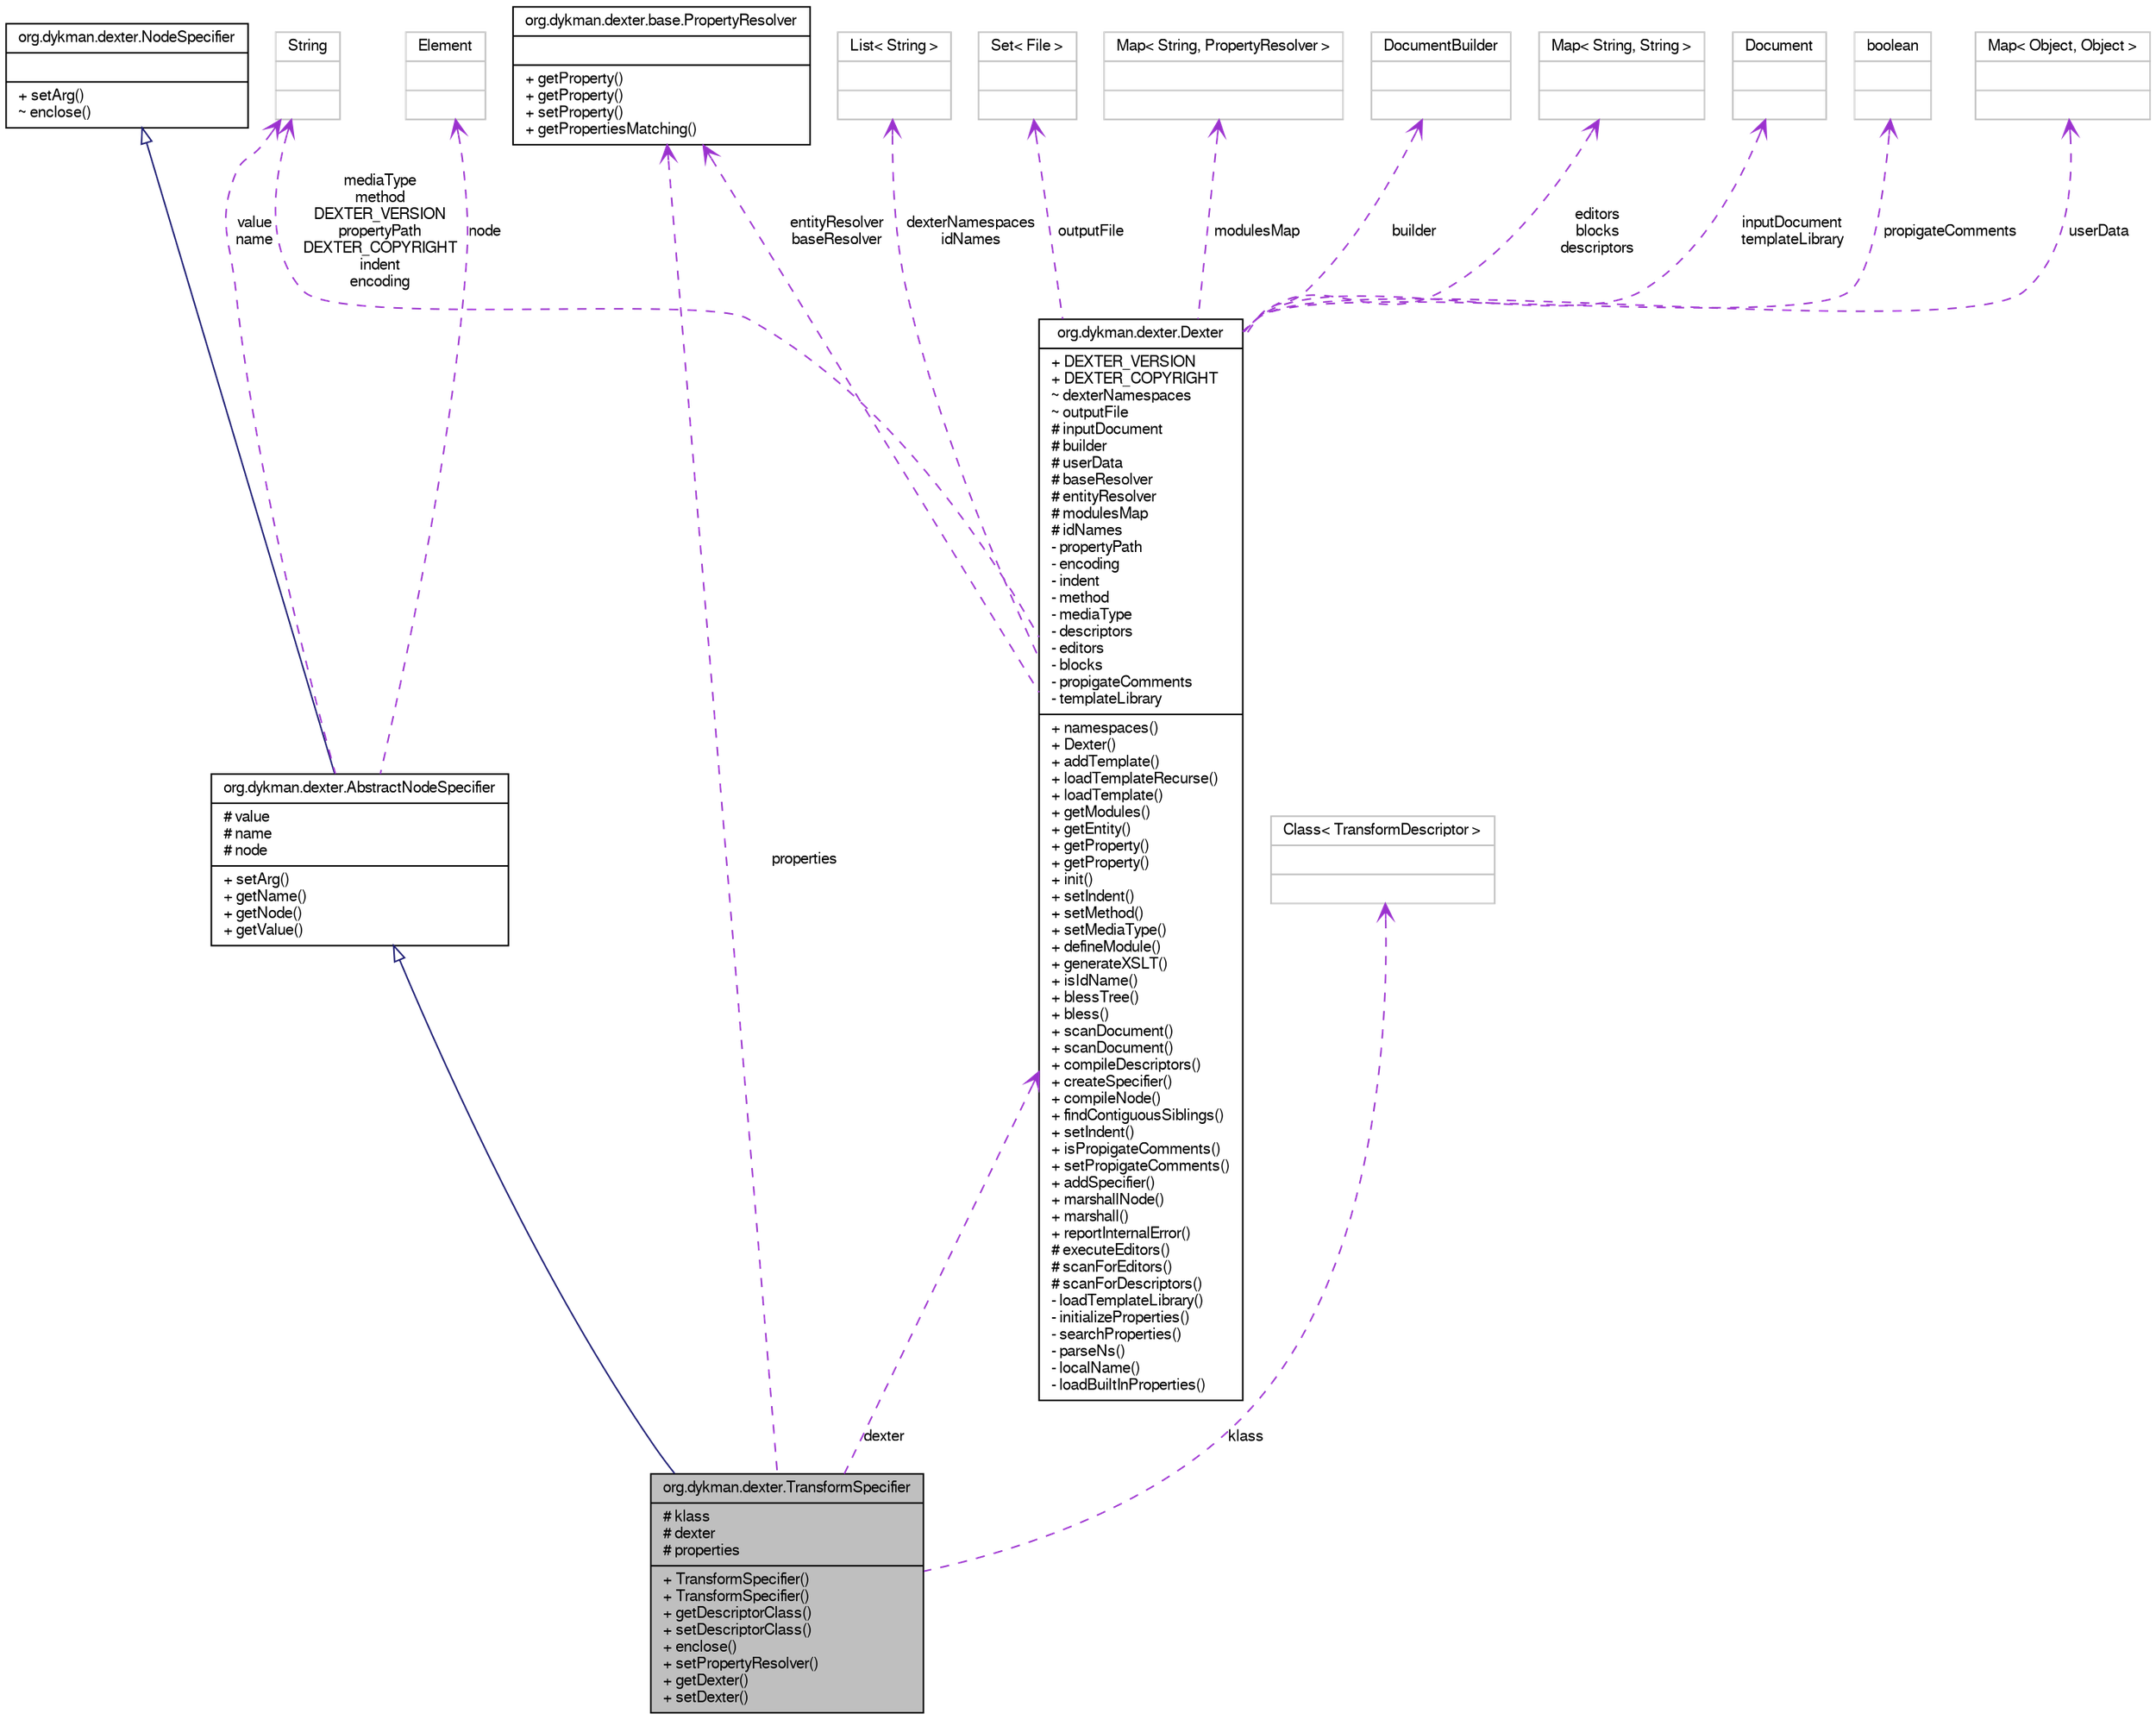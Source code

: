 digraph G
{
  bgcolor="transparent";
  edge [fontname="FreeSans",fontsize=10,labelfontname="FreeSans",labelfontsize=10];
  node [fontname="FreeSans",fontsize=10,shape=record];
  Node1 [label="{org.dykman.dexter.TransformSpecifier\n|# klass\l# dexter\l# properties\l|+ TransformSpecifier()\l+ TransformSpecifier()\l+ getDescriptorClass()\l+ setDescriptorClass()\l+ enclose()\l+ setPropertyResolver()\l+ getDexter()\l+ setDexter()\l}",height=0.2,width=0.4,color="black", fillcolor="grey75", style="filled" fontcolor="black"];
  Node2 -> Node1 [dir=back,color="midnightblue",fontsize=10,style="solid",arrowtail="empty",fontname="FreeSans"];
  Node2 [label="{org.dykman.dexter.AbstractNodeSpecifier\n|# value\l# name\l# node\l|+ setArg()\l+ getName()\l+ getNode()\l+ getValue()\l}",height=0.2,width=0.4,color="black",URL="$classorg_1_1dykman_1_1dexter_1_1AbstractNodeSpecifier.html"];
  Node3 -> Node2 [dir=back,color="midnightblue",fontsize=10,style="solid",arrowtail="empty",fontname="FreeSans"];
  Node3 [label="{org.dykman.dexter.NodeSpecifier\n||+ setArg()\l~ enclose()\l}",height=0.2,width=0.4,color="black",URL="$interfaceorg_1_1dykman_1_1dexter_1_1NodeSpecifier.html"];
  Node4 -> Node2 [dir=back,color="darkorchid3",fontsize=10,style="dashed",label="value\nname",arrowtail="open",fontname="FreeSans"];
  Node4 [label="{String\n||}",height=0.2,width=0.4,color="grey75"];
  Node5 -> Node2 [dir=back,color="darkorchid3",fontsize=10,style="dashed",label="node",arrowtail="open",fontname="FreeSans"];
  Node5 [label="{Element\n||}",height=0.2,width=0.4,color="grey75"];
  Node6 -> Node1 [dir=back,color="darkorchid3",fontsize=10,style="dashed",label="properties",arrowtail="open",fontname="FreeSans"];
  Node6 [label="{org.dykman.dexter.base.PropertyResolver\n||+ getProperty()\l+ getProperty()\l+ setProperty()\l+ getPropertiesMatching()\l}",height=0.2,width=0.4,color="black",URL="$interfaceorg_1_1dykman_1_1dexter_1_1base_1_1PropertyResolver.html"];
  Node7 -> Node1 [dir=back,color="darkorchid3",fontsize=10,style="dashed",label="dexter",arrowtail="open",fontname="FreeSans"];
  Node7 [label="{org.dykman.dexter.Dexter\n|+ DEXTER_VERSION\l+ DEXTER_COPYRIGHT\l~ dexterNamespaces\l~ outputFile\l# inputDocument\l# builder\l# userData\l# baseResolver\l# entityResolver\l# modulesMap\l# idNames\l- propertyPath\l- encoding\l- indent\l- method\l- mediaType\l- descriptors\l- editors\l- blocks\l- propigateComments\l- templateLibrary\l|+ namespaces()\l+ Dexter()\l+ addTemplate()\l+ loadTemplateRecurse()\l+ loadTemplate()\l+ getModules()\l+ getEntity()\l+ getProperty()\l+ getProperty()\l+ init()\l+ setIndent()\l+ setMethod()\l+ setMediaType()\l+ defineModule()\l+ generateXSLT()\l+ isIdName()\l+ blessTree()\l+ bless()\l+ scanDocument()\l+ scanDocument()\l+ compileDescriptors()\l+ createSpecifier()\l+ compileNode()\l+ findContiguousSiblings()\l+ setIndent()\l+ isPropigateComments()\l+ setPropigateComments()\l+ addSpecifier()\l+ marshallNode()\l+ marshall()\l+ reportInternalError()\l# executeEditors()\l# scanForEditors()\l# scanForDescriptors()\l- loadTemplateLibrary()\l- initializeProperties()\l- searchProperties()\l- parseNs()\l- localName()\l- loadBuiltInProperties()\l}",height=0.2,width=0.4,color="black",URL="$classorg_1_1dykman_1_1dexter_1_1Dexter.html"];
  Node4 -> Node7 [dir=back,color="darkorchid3",fontsize=10,style="dashed",label="mediaType\nmethod\nDEXTER_VERSION\npropertyPath\nDEXTER_COPYRIGHT\nindent\nencoding",arrowtail="open",fontname="FreeSans"];
  Node8 -> Node7 [dir=back,color="darkorchid3",fontsize=10,style="dashed",label="dexterNamespaces\nidNames",arrowtail="open",fontname="FreeSans"];
  Node8 [label="{List\< String \>\n||}",height=0.2,width=0.4,color="grey75"];
  Node6 -> Node7 [dir=back,color="darkorchid3",fontsize=10,style="dashed",label="entityResolver\nbaseResolver",arrowtail="open",fontname="FreeSans"];
  Node9 -> Node7 [dir=back,color="darkorchid3",fontsize=10,style="dashed",label="outputFile",arrowtail="open",fontname="FreeSans"];
  Node9 [label="{Set\< File \>\n||}",height=0.2,width=0.4,color="grey75"];
  Node10 -> Node7 [dir=back,color="darkorchid3",fontsize=10,style="dashed",label="modulesMap",arrowtail="open",fontname="FreeSans"];
  Node10 [label="{Map\< String, PropertyResolver \>\n||}",height=0.2,width=0.4,color="grey75"];
  Node11 -> Node7 [dir=back,color="darkorchid3",fontsize=10,style="dashed",label="builder",arrowtail="open",fontname="FreeSans"];
  Node11 [label="{DocumentBuilder\n||}",height=0.2,width=0.4,color="grey75"];
  Node12 -> Node7 [dir=back,color="darkorchid3",fontsize=10,style="dashed",label="editors\nblocks\ndescriptors",arrowtail="open",fontname="FreeSans"];
  Node12 [label="{Map\< String, String \>\n||}",height=0.2,width=0.4,color="grey75"];
  Node13 -> Node7 [dir=back,color="darkorchid3",fontsize=10,style="dashed",label="inputDocument\ntemplateLibrary",arrowtail="open",fontname="FreeSans"];
  Node13 [label="{Document\n||}",height=0.2,width=0.4,color="grey75"];
  Node14 -> Node7 [dir=back,color="darkorchid3",fontsize=10,style="dashed",label="propigateComments",arrowtail="open",fontname="FreeSans"];
  Node14 [label="{boolean\n||}",height=0.2,width=0.4,color="grey75"];
  Node15 -> Node7 [dir=back,color="darkorchid3",fontsize=10,style="dashed",label="userData",arrowtail="open",fontname="FreeSans"];
  Node15 [label="{Map\< Object, Object \>\n||}",height=0.2,width=0.4,color="grey75"];
  Node16 -> Node1 [dir=back,color="darkorchid3",fontsize=10,style="dashed",label="klass",arrowtail="open",fontname="FreeSans"];
  Node16 [label="{Class\< TransformDescriptor \>\n||}",height=0.2,width=0.4,color="grey75"];
}
